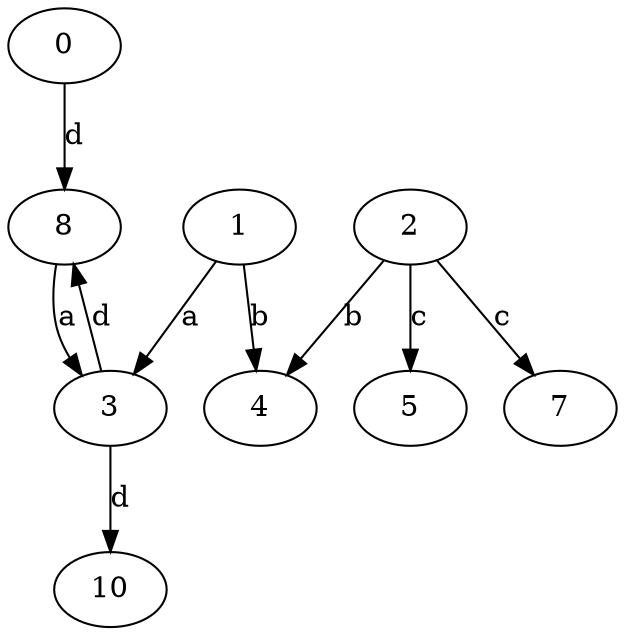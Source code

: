 strict digraph  {
0;
1;
2;
3;
4;
5;
7;
8;
10;
0 -> 8  [label=d];
1 -> 3  [label=a];
1 -> 4  [label=b];
2 -> 4  [label=b];
2 -> 5  [label=c];
2 -> 7  [label=c];
3 -> 8  [label=d];
3 -> 10  [label=d];
8 -> 3  [label=a];
}
